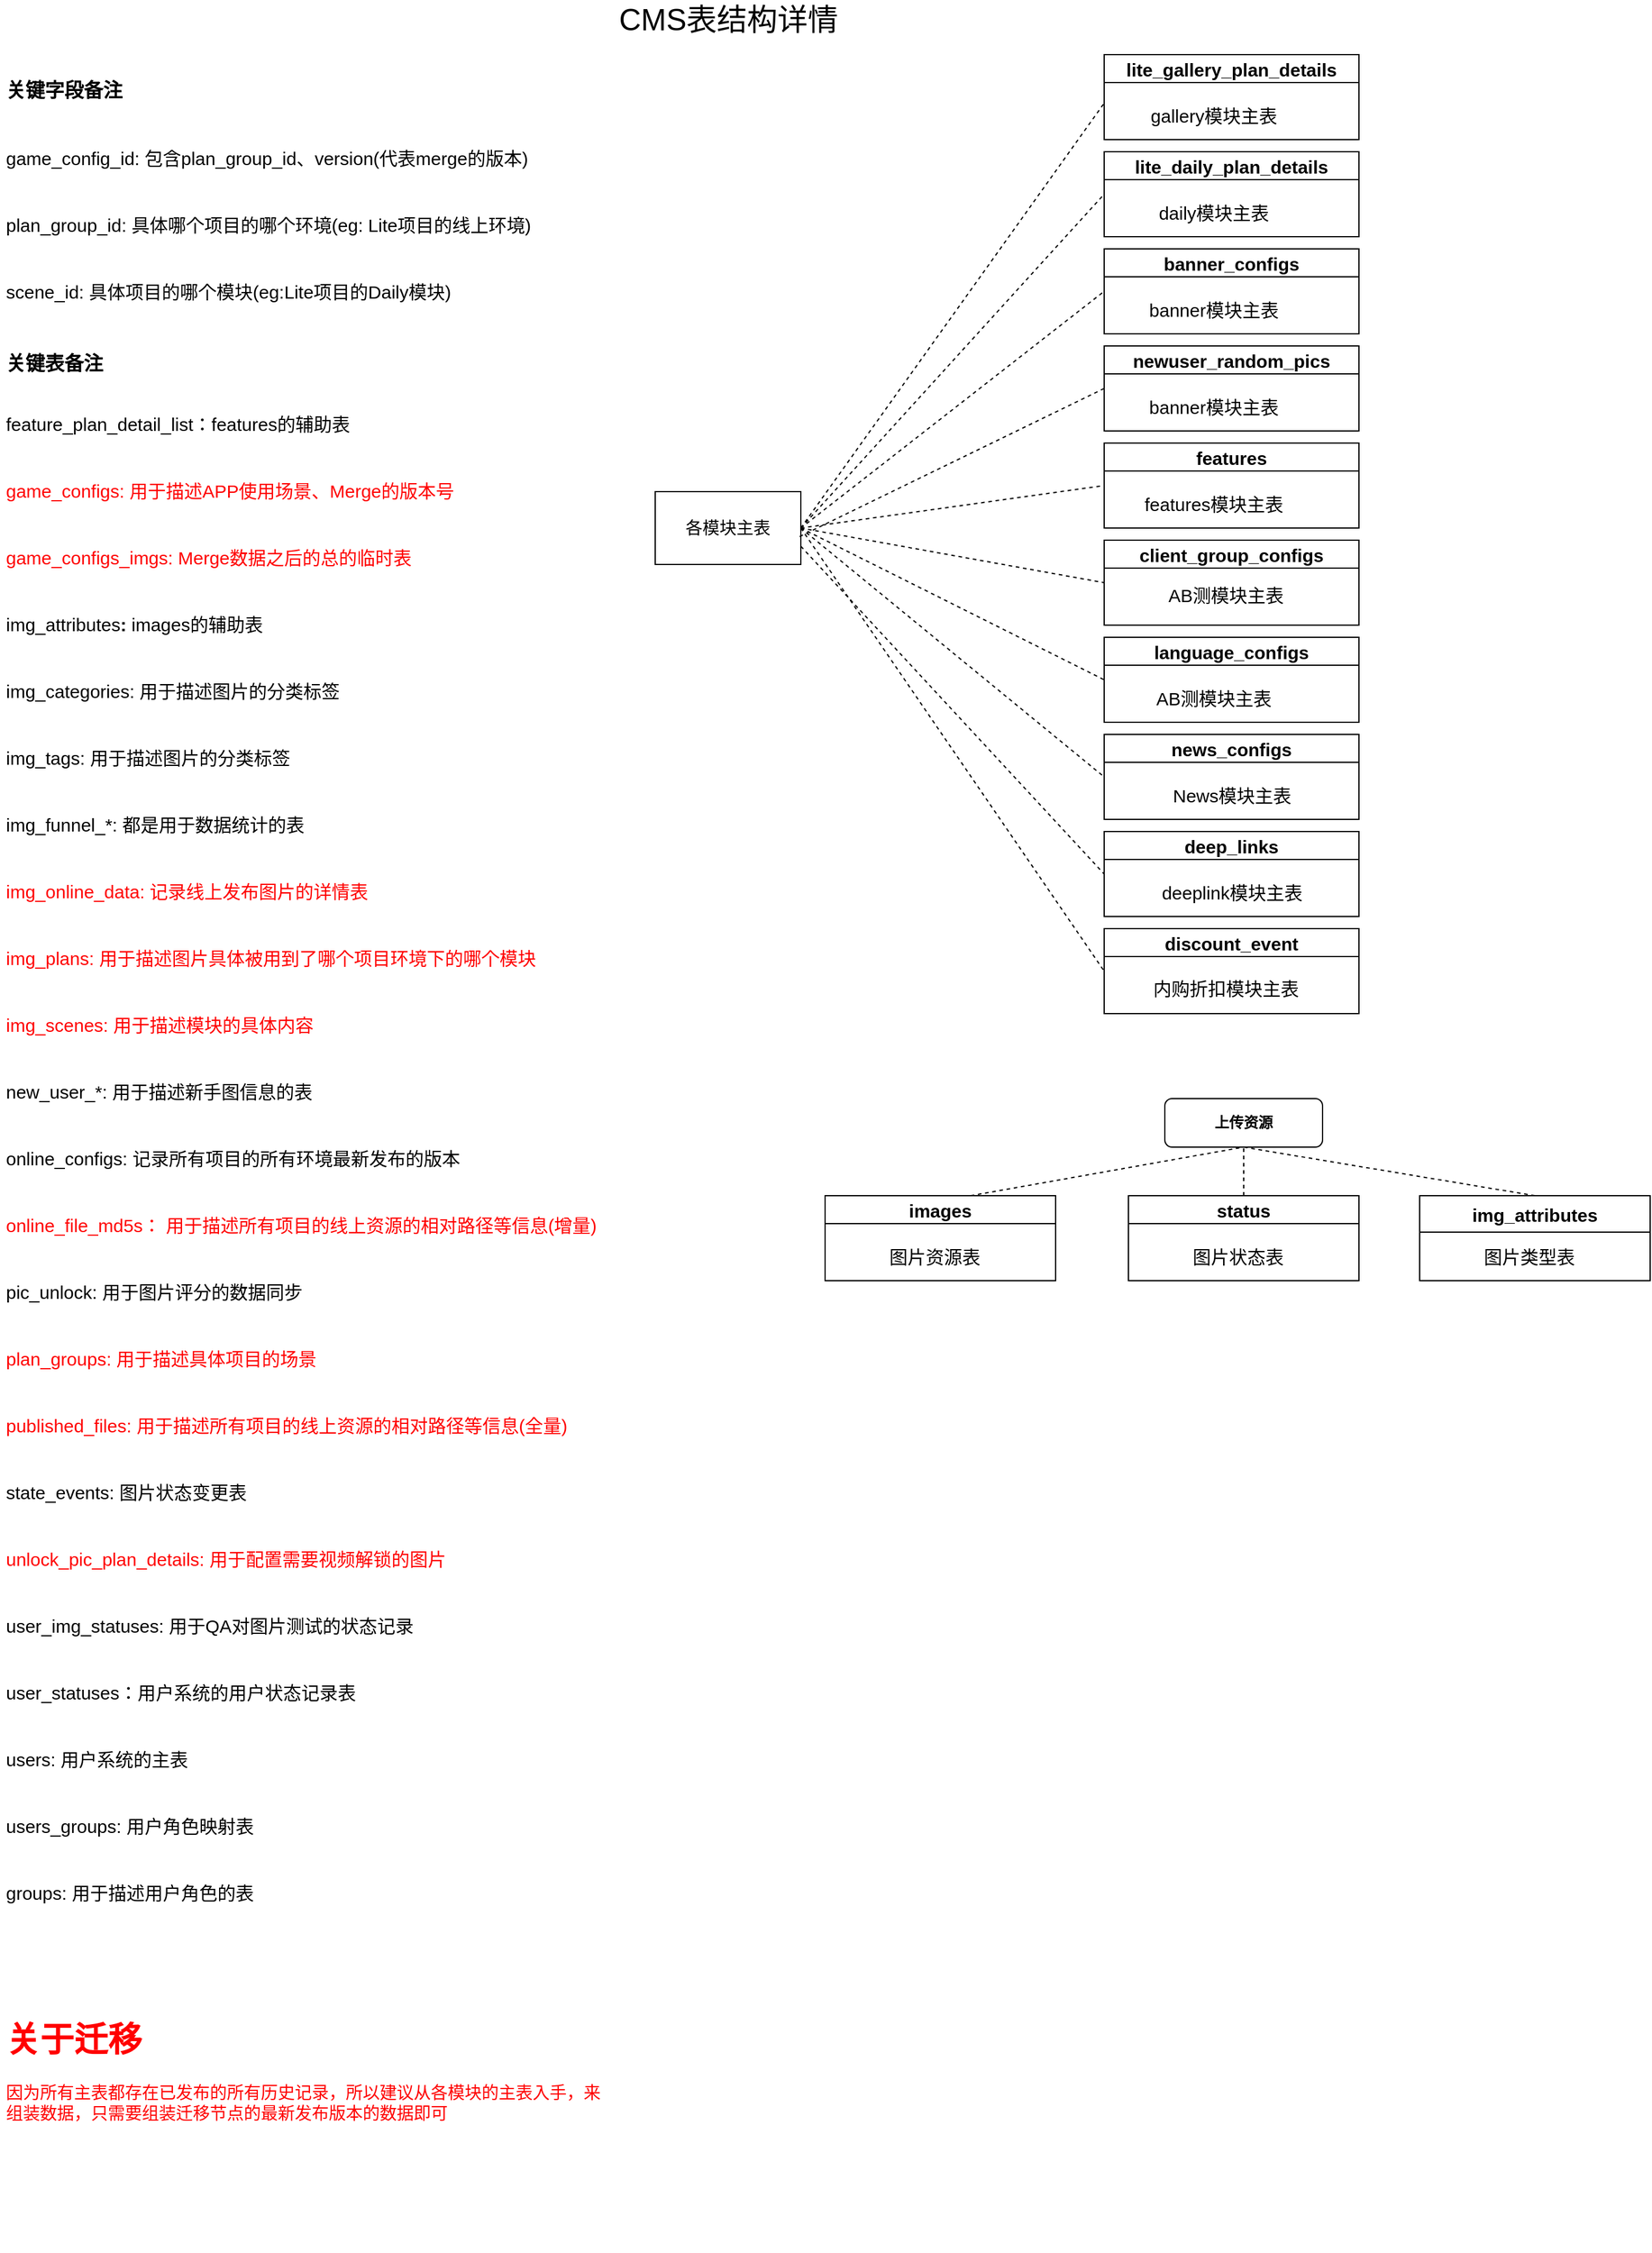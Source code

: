 <mxfile version="19.0.3" type="github">
  <diagram id="C5RBs43oDa-KdzZeNtuy" name="Page-1">
    <mxGraphModel dx="1426" dy="769" grid="1" gridSize="10" guides="1" tooltips="1" connect="1" arrows="1" fold="1" page="1" pageScale="1" pageWidth="827" pageHeight="1169" math="0" shadow="0">
      <root>
        <mxCell id="WIyWlLk6GJQsqaUBKTNV-0" />
        <mxCell id="WIyWlLk6GJQsqaUBKTNV-1" parent="WIyWlLk6GJQsqaUBKTNV-0" />
        <mxCell id="WIyWlLk6GJQsqaUBKTNV-3" value="&lt;b&gt;上传资源&lt;/b&gt;" style="rounded=1;whiteSpace=wrap;html=1;fontSize=12;glass=0;strokeWidth=1;shadow=0;" parent="WIyWlLk6GJQsqaUBKTNV-1" vertex="1">
          <mxGeometry x="990" y="990" width="130" height="40" as="geometry" />
        </mxCell>
        <mxCell id="anklOojbZPtdQO9B7LjY-0" value="&lt;font style=&quot;font-size: 25px;&quot;&gt;CMS表结构详情&lt;/font&gt;" style="text;html=1;align=center;verticalAlign=middle;resizable=0;points=[];autosize=1;strokeColor=none;fillColor=none;" parent="WIyWlLk6GJQsqaUBKTNV-1" vertex="1">
          <mxGeometry x="530" y="90" width="200" height="20" as="geometry" />
        </mxCell>
        <mxCell id="anklOojbZPtdQO9B7LjY-5" value="&lt;h1 style=&quot;font-size: 28px;&quot;&gt;&lt;font style=&quot;font-size: 16px;&quot;&gt;关键字段备注&lt;/font&gt;&lt;/h1&gt;&lt;p style=&quot;&quot;&gt;&lt;font style=&quot;&quot;&gt;&lt;span style=&quot;font-size: 15px;&quot;&gt;game_config_id: 包含plan_group_id、version(代表merge的版本)&lt;/span&gt;&lt;br&gt;&lt;/font&gt;&lt;/p&gt;&lt;p style=&quot;&quot;&gt;&lt;font style=&quot;font-size: 15px;&quot;&gt;plan_group_id: 具体哪个项目的哪个环境(eg: Lite项目的线上环境)&lt;/font&gt;&lt;/p&gt;&lt;p style=&quot;&quot;&gt;&lt;font style=&quot;&quot;&gt;&lt;span style=&quot;font-size: 15px;&quot;&gt;scene_id: 具体项目的哪个模块(eg:Lite项目的Daily模块)&lt;/span&gt;&lt;br&gt;&lt;/font&gt;&lt;/p&gt;&lt;p style=&quot;&quot;&gt;&lt;font style=&quot;font-size: 15px;&quot;&gt;&lt;br&gt;&lt;/font&gt;&lt;/p&gt;" style="text;html=1;strokeColor=none;fillColor=none;spacing=5;spacingTop=-20;whiteSpace=wrap;overflow=hidden;rounded=0;fontSize=25;" parent="WIyWlLk6GJQsqaUBKTNV-1" vertex="1">
          <mxGeometry x="30" y="130" width="450" height="230" as="geometry" />
        </mxCell>
        <mxCell id="anklOojbZPtdQO9B7LjY-10" value="images" style="swimlane;fontSize=15;" parent="WIyWlLk6GJQsqaUBKTNV-1" vertex="1">
          <mxGeometry x="710" y="1070" width="190" height="70" as="geometry" />
        </mxCell>
        <mxCell id="anklOojbZPtdQO9B7LjY-11" value="图片资源表" style="text;html=1;align=center;verticalAlign=middle;resizable=0;points=[];autosize=1;strokeColor=none;fillColor=none;fontSize=15;" parent="anklOojbZPtdQO9B7LjY-10" vertex="1">
          <mxGeometry x="45" y="40" width="90" height="20" as="geometry" />
        </mxCell>
        <mxCell id="anklOojbZPtdQO9B7LjY-12" value="status" style="swimlane;fontSize=15;" parent="WIyWlLk6GJQsqaUBKTNV-1" vertex="1">
          <mxGeometry x="960" y="1070" width="190" height="70" as="geometry" />
        </mxCell>
        <mxCell id="anklOojbZPtdQO9B7LjY-13" value="图片状态表" style="text;html=1;align=center;verticalAlign=middle;resizable=0;points=[];autosize=1;strokeColor=none;fillColor=none;fontSize=15;" parent="anklOojbZPtdQO9B7LjY-12" vertex="1">
          <mxGeometry x="45" y="40" width="90" height="20" as="geometry" />
        </mxCell>
        <mxCell id="anklOojbZPtdQO9B7LjY-14" value="img_attributes" style="swimlane;fontSize=15;startSize=30;" parent="WIyWlLk6GJQsqaUBKTNV-1" vertex="1">
          <mxGeometry x="1200" y="1070" width="190" height="70" as="geometry" />
        </mxCell>
        <mxCell id="anklOojbZPtdQO9B7LjY-15" value="图片类型表" style="text;html=1;align=center;verticalAlign=middle;resizable=0;points=[];autosize=1;strokeColor=none;fillColor=none;fontSize=15;" parent="anklOojbZPtdQO9B7LjY-14" vertex="1">
          <mxGeometry x="45" y="40" width="90" height="20" as="geometry" />
        </mxCell>
        <mxCell id="anklOojbZPtdQO9B7LjY-16" value="" style="endArrow=none;dashed=1;html=1;rounded=0;fontSize=15;entryX=0.5;entryY=1;entryDx=0;entryDy=0;" parent="WIyWlLk6GJQsqaUBKTNV-1" target="WIyWlLk6GJQsqaUBKTNV-3" edge="1">
          <mxGeometry width="50" height="50" relative="1" as="geometry">
            <mxPoint x="830" y="1070" as="sourcePoint" />
            <mxPoint x="880" y="1020" as="targetPoint" />
          </mxGeometry>
        </mxCell>
        <mxCell id="anklOojbZPtdQO9B7LjY-17" value="" style="endArrow=none;dashed=1;html=1;rounded=0;fontSize=15;entryX=0.5;entryY=1;entryDx=0;entryDy=0;exitX=0.5;exitY=0;exitDx=0;exitDy=0;" parent="WIyWlLk6GJQsqaUBKTNV-1" source="anklOojbZPtdQO9B7LjY-12" target="WIyWlLk6GJQsqaUBKTNV-3" edge="1">
          <mxGeometry width="50" height="50" relative="1" as="geometry">
            <mxPoint x="840" y="1080" as="sourcePoint" />
            <mxPoint x="1045" y="1020" as="targetPoint" />
          </mxGeometry>
        </mxCell>
        <mxCell id="anklOojbZPtdQO9B7LjY-18" value="" style="endArrow=none;dashed=1;html=1;rounded=0;fontSize=15;entryX=0.5;entryY=1;entryDx=0;entryDy=0;exitX=0.5;exitY=0;exitDx=0;exitDy=0;" parent="WIyWlLk6GJQsqaUBKTNV-1" source="anklOojbZPtdQO9B7LjY-14" target="WIyWlLk6GJQsqaUBKTNV-3" edge="1">
          <mxGeometry width="50" height="50" relative="1" as="geometry">
            <mxPoint x="850" y="1090" as="sourcePoint" />
            <mxPoint x="1055" y="1030" as="targetPoint" />
          </mxGeometry>
        </mxCell>
        <mxCell id="anklOojbZPtdQO9B7LjY-20" value="各模块主表" style="rounded=0;whiteSpace=wrap;html=1;fontSize=14;" parent="WIyWlLk6GJQsqaUBKTNV-1" vertex="1">
          <mxGeometry x="570" y="490" width="120" height="60" as="geometry" />
        </mxCell>
        <mxCell id="anklOojbZPtdQO9B7LjY-27" value="" style="endArrow=none;dashed=1;html=1;rounded=0;fontSize=14;exitX=1;exitY=0.5;exitDx=0;exitDy=0;" parent="WIyWlLk6GJQsqaUBKTNV-1" source="anklOojbZPtdQO9B7LjY-20" edge="1">
          <mxGeometry width="50" height="50" relative="1" as="geometry">
            <mxPoint x="890" y="220" as="sourcePoint" />
            <mxPoint x="940" y="170" as="targetPoint" />
          </mxGeometry>
        </mxCell>
        <mxCell id="anklOojbZPtdQO9B7LjY-28" value="" style="endArrow=none;dashed=1;html=1;rounded=0;fontSize=14;entryX=0;entryY=0.5;entryDx=0;entryDy=0;exitX=1;exitY=0.5;exitDx=0;exitDy=0;" parent="WIyWlLk6GJQsqaUBKTNV-1" source="anklOojbZPtdQO9B7LjY-20" target="anklOojbZPtdQO9B7LjY-34" edge="1">
          <mxGeometry width="50" height="50" relative="1" as="geometry">
            <mxPoint x="840" y="310" as="sourcePoint" />
            <mxPoint x="940" y="240" as="targetPoint" />
          </mxGeometry>
        </mxCell>
        <mxCell id="anklOojbZPtdQO9B7LjY-29" value="" style="endArrow=none;dashed=1;html=1;rounded=0;fontSize=14;entryX=0;entryY=0.5;entryDx=0;entryDy=0;exitX=1;exitY=0.5;exitDx=0;exitDy=0;" parent="WIyWlLk6GJQsqaUBKTNV-1" source="anklOojbZPtdQO9B7LjY-20" target="anklOojbZPtdQO9B7LjY-36" edge="1">
          <mxGeometry width="50" height="50" relative="1" as="geometry">
            <mxPoint x="900" y="270" as="sourcePoint" />
            <mxPoint x="940" y="310" as="targetPoint" />
          </mxGeometry>
        </mxCell>
        <mxCell id="anklOojbZPtdQO9B7LjY-30" value="" style="endArrow=none;dashed=1;html=1;rounded=0;fontSize=14;entryX=0;entryY=0.5;entryDx=0;entryDy=0;exitX=0.992;exitY=0.617;exitDx=0;exitDy=0;exitPerimeter=0;" parent="WIyWlLk6GJQsqaUBKTNV-1" source="anklOojbZPtdQO9B7LjY-20" target="anklOojbZPtdQO9B7LjY-41" edge="1">
          <mxGeometry width="50" height="50" relative="1" as="geometry">
            <mxPoint x="840" y="310" as="sourcePoint" />
            <mxPoint x="940" y="380" as="targetPoint" />
          </mxGeometry>
        </mxCell>
        <mxCell id="anklOojbZPtdQO9B7LjY-31" value="" style="endArrow=none;dashed=1;html=1;rounded=0;fontSize=14;entryX=0;entryY=0.5;entryDx=0;entryDy=0;exitX=1;exitY=0.5;exitDx=0;exitDy=0;" parent="WIyWlLk6GJQsqaUBKTNV-1" source="anklOojbZPtdQO9B7LjY-20" target="anklOojbZPtdQO9B7LjY-38" edge="1">
          <mxGeometry width="50" height="50" relative="1" as="geometry">
            <mxPoint x="840" y="310" as="sourcePoint" />
            <mxPoint x="910" y="470" as="targetPoint" />
          </mxGeometry>
        </mxCell>
        <mxCell id="anklOojbZPtdQO9B7LjY-32" value="lite_gallery_plan_details" style="swimlane;fontSize=15;" parent="WIyWlLk6GJQsqaUBKTNV-1" vertex="1">
          <mxGeometry x="940" y="130" width="210" height="70" as="geometry">
            <mxRectangle x="940" y="130" width="210" height="23" as="alternateBounds" />
          </mxGeometry>
        </mxCell>
        <mxCell id="anklOojbZPtdQO9B7LjY-33" value="gallery模块主表" style="text;html=1;align=center;verticalAlign=middle;resizable=0;points=[];autosize=1;strokeColor=none;fillColor=none;fontSize=15;" parent="anklOojbZPtdQO9B7LjY-32" vertex="1">
          <mxGeometry x="30" y="40" width="120" height="20" as="geometry" />
        </mxCell>
        <mxCell id="anklOojbZPtdQO9B7LjY-34" value="lite_daily_plan_details" style="swimlane;fontSize=15;" parent="WIyWlLk6GJQsqaUBKTNV-1" vertex="1">
          <mxGeometry x="940" y="210" width="210" height="70" as="geometry">
            <mxRectangle x="940" y="210" width="190" height="23" as="alternateBounds" />
          </mxGeometry>
        </mxCell>
        <mxCell id="anklOojbZPtdQO9B7LjY-35" value="daily模块主表" style="text;html=1;align=center;verticalAlign=middle;resizable=0;points=[];autosize=1;strokeColor=none;fillColor=none;fontSize=15;" parent="anklOojbZPtdQO9B7LjY-34" vertex="1">
          <mxGeometry x="35" y="40" width="110" height="20" as="geometry" />
        </mxCell>
        <mxCell id="anklOojbZPtdQO9B7LjY-36" value="banner_configs" style="swimlane;fontSize=15;" parent="WIyWlLk6GJQsqaUBKTNV-1" vertex="1">
          <mxGeometry x="940" y="290" width="210" height="70" as="geometry">
            <mxRectangle x="940" y="290" width="140" height="23" as="alternateBounds" />
          </mxGeometry>
        </mxCell>
        <mxCell id="anklOojbZPtdQO9B7LjY-37" value="banner模块主表" style="text;html=1;align=center;verticalAlign=middle;resizable=0;points=[];autosize=1;strokeColor=none;fillColor=none;fontSize=15;" parent="anklOojbZPtdQO9B7LjY-36" vertex="1">
          <mxGeometry x="30" y="40" width="120" height="20" as="geometry" />
        </mxCell>
        <mxCell id="anklOojbZPtdQO9B7LjY-38" value="features" style="swimlane;fontSize=15;" parent="WIyWlLk6GJQsqaUBKTNV-1" vertex="1">
          <mxGeometry x="940" y="450" width="210" height="70" as="geometry" />
        </mxCell>
        <mxCell id="anklOojbZPtdQO9B7LjY-39" value="&lt;span style=&quot;text-align: left;&quot;&gt;features&lt;/span&gt;模块主表" style="text;html=1;align=center;verticalAlign=middle;resizable=0;points=[];autosize=1;strokeColor=none;fillColor=none;fontSize=15;" parent="anklOojbZPtdQO9B7LjY-38" vertex="1">
          <mxGeometry x="25" y="40" width="130" height="20" as="geometry" />
        </mxCell>
        <mxCell id="anklOojbZPtdQO9B7LjY-41" value="newuser_random_pics" style="swimlane;fontSize=15;" parent="WIyWlLk6GJQsqaUBKTNV-1" vertex="1">
          <mxGeometry x="940" y="370" width="210" height="70" as="geometry" />
        </mxCell>
        <mxCell id="anklOojbZPtdQO9B7LjY-42" value="banner模块主表" style="text;html=1;align=center;verticalAlign=middle;resizable=0;points=[];autosize=1;strokeColor=none;fillColor=none;fontSize=15;" parent="anklOojbZPtdQO9B7LjY-41" vertex="1">
          <mxGeometry x="30" y="40" width="120" height="20" as="geometry" />
        </mxCell>
        <mxCell id="anklOojbZPtdQO9B7LjY-44" value="client_group_configs" style="swimlane;fontSize=15;" parent="WIyWlLk6GJQsqaUBKTNV-1" vertex="1">
          <mxGeometry x="940" y="530" width="210" height="70" as="geometry" />
        </mxCell>
        <mxCell id="anklOojbZPtdQO9B7LjY-45" value="&lt;div style=&quot;text-align: left;&quot;&gt;&lt;span style=&quot;background-color: initial;&quot;&gt;AB测模块主表&lt;/span&gt;&lt;/div&gt;" style="text;html=1;align=center;verticalAlign=middle;resizable=0;points=[];autosize=1;strokeColor=none;fillColor=none;fontSize=15;" parent="anklOojbZPtdQO9B7LjY-44" vertex="1">
          <mxGeometry x="45" y="35" width="110" height="20" as="geometry" />
        </mxCell>
        <mxCell id="anklOojbZPtdQO9B7LjY-46" value="" style="endArrow=none;dashed=1;html=1;rounded=0;fontSize=14;entryX=0;entryY=0.5;entryDx=0;entryDy=0;exitX=1;exitY=0.5;exitDx=0;exitDy=0;" parent="WIyWlLk6GJQsqaUBKTNV-1" source="anklOojbZPtdQO9B7LjY-20" target="anklOojbZPtdQO9B7LjY-44" edge="1">
          <mxGeometry width="50" height="50" relative="1" as="geometry">
            <mxPoint x="824.324" y="340" as="sourcePoint" />
            <mxPoint x="950" y="495" as="targetPoint" />
          </mxGeometry>
        </mxCell>
        <mxCell id="anklOojbZPtdQO9B7LjY-47" value="language_configs" style="swimlane;fontSize=15;" parent="WIyWlLk6GJQsqaUBKTNV-1" vertex="1">
          <mxGeometry x="940" y="610" width="210" height="70" as="geometry">
            <mxRectangle x="940" y="610" width="160" height="23" as="alternateBounds" />
          </mxGeometry>
        </mxCell>
        <mxCell id="anklOojbZPtdQO9B7LjY-48" value="&lt;div style=&quot;text-align: left;&quot;&gt;&lt;span style=&quot;background-color: initial;&quot;&gt;AB测模块主表&lt;/span&gt;&lt;/div&gt;" style="text;html=1;align=center;verticalAlign=middle;resizable=0;points=[];autosize=1;strokeColor=none;fillColor=none;fontSize=15;" parent="anklOojbZPtdQO9B7LjY-47" vertex="1">
          <mxGeometry x="35" y="40" width="110" height="20" as="geometry" />
        </mxCell>
        <mxCell id="anklOojbZPtdQO9B7LjY-49" value="" style="endArrow=none;dashed=1;html=1;rounded=0;fontSize=14;entryX=0;entryY=0.5;entryDx=0;entryDy=0;exitX=1;exitY=0.5;exitDx=0;exitDy=0;" parent="WIyWlLk6GJQsqaUBKTNV-1" source="anklOojbZPtdQO9B7LjY-20" target="anklOojbZPtdQO9B7LjY-47" edge="1">
          <mxGeometry width="50" height="50" relative="1" as="geometry">
            <mxPoint x="800" y="340" as="sourcePoint" />
            <mxPoint x="950" y="575" as="targetPoint" />
          </mxGeometry>
        </mxCell>
        <mxCell id="anklOojbZPtdQO9B7LjY-50" value="news_configs" style="swimlane;fontSize=15;" parent="WIyWlLk6GJQsqaUBKTNV-1" vertex="1">
          <mxGeometry x="940" y="690" width="210" height="70" as="geometry" />
        </mxCell>
        <mxCell id="anklOojbZPtdQO9B7LjY-51" value="&lt;div style=&quot;text-align: left;&quot;&gt;&lt;span style=&quot;background-color: initial;&quot;&gt;News模块主表&lt;/span&gt;&lt;/div&gt;" style="text;html=1;align=center;verticalAlign=middle;resizable=0;points=[];autosize=1;strokeColor=none;fillColor=none;fontSize=15;" parent="anklOojbZPtdQO9B7LjY-50" vertex="1">
          <mxGeometry x="50" y="40" width="110" height="20" as="geometry" />
        </mxCell>
        <mxCell id="anklOojbZPtdQO9B7LjY-52" value="" style="endArrow=none;dashed=1;html=1;rounded=0;fontSize=14;entryX=0;entryY=0.5;entryDx=0;entryDy=0;exitX=1;exitY=0.5;exitDx=0;exitDy=0;" parent="WIyWlLk6GJQsqaUBKTNV-1" source="anklOojbZPtdQO9B7LjY-20" target="anklOojbZPtdQO9B7LjY-50" edge="1">
          <mxGeometry width="50" height="50" relative="1" as="geometry">
            <mxPoint x="800" y="340" as="sourcePoint" />
            <mxPoint x="950" y="655" as="targetPoint" />
          </mxGeometry>
        </mxCell>
        <mxCell id="anklOojbZPtdQO9B7LjY-53" value="deep_links" style="swimlane;fontSize=15;" parent="WIyWlLk6GJQsqaUBKTNV-1" vertex="1">
          <mxGeometry x="940" y="770" width="210" height="70" as="geometry" />
        </mxCell>
        <mxCell id="anklOojbZPtdQO9B7LjY-54" value="&lt;div style=&quot;text-align: left;&quot;&gt;&lt;span style=&quot;background-color: initial;&quot;&gt;deeplink模块主表&lt;/span&gt;&lt;/div&gt;" style="text;html=1;align=center;verticalAlign=middle;resizable=0;points=[];autosize=1;strokeColor=none;fillColor=none;fontSize=15;" parent="anklOojbZPtdQO9B7LjY-53" vertex="1">
          <mxGeometry x="40" y="40" width="130" height="20" as="geometry" />
        </mxCell>
        <mxCell id="anklOojbZPtdQO9B7LjY-55" value="" style="endArrow=none;dashed=1;html=1;rounded=0;fontSize=14;entryX=0;entryY=0.5;entryDx=0;entryDy=0;exitX=1;exitY=0.75;exitDx=0;exitDy=0;" parent="WIyWlLk6GJQsqaUBKTNV-1" target="anklOojbZPtdQO9B7LjY-53" edge="1" source="anklOojbZPtdQO9B7LjY-20">
          <mxGeometry width="50" height="50" relative="1" as="geometry">
            <mxPoint x="790" y="330" as="sourcePoint" />
            <mxPoint x="940" y="710" as="targetPoint" />
          </mxGeometry>
        </mxCell>
        <mxCell id="anklOojbZPtdQO9B7LjY-56" value="discount_event" style="swimlane;fontSize=15;" parent="WIyWlLk6GJQsqaUBKTNV-1" vertex="1">
          <mxGeometry x="940" y="850" width="210" height="70" as="geometry" />
        </mxCell>
        <mxCell id="anklOojbZPtdQO9B7LjY-57" value="&lt;div style=&quot;text-align: left;&quot;&gt;&lt;br&gt;&lt;/div&gt;&lt;div style=&quot;text-align: left;&quot;&gt;&lt;span style=&quot;background-color: initial;&quot;&gt;内购折扣模块主表&lt;/span&gt;&lt;/div&gt;" style="text;html=1;align=center;verticalAlign=middle;resizable=0;points=[];autosize=1;strokeColor=none;fillColor=none;fontSize=15;" parent="anklOojbZPtdQO9B7LjY-56" vertex="1">
          <mxGeometry x="30" y="20" width="140" height="40" as="geometry" />
        </mxCell>
        <mxCell id="anklOojbZPtdQO9B7LjY-58" value="" style="endArrow=none;dashed=1;html=1;rounded=0;fontSize=14;entryX=0;entryY=0.5;entryDx=0;entryDy=0;exitX=1;exitY=0.5;exitDx=0;exitDy=0;" parent="WIyWlLk6GJQsqaUBKTNV-1" source="anklOojbZPtdQO9B7LjY-20" target="anklOojbZPtdQO9B7LjY-56" edge="1">
          <mxGeometry width="50" height="50" relative="1" as="geometry">
            <mxPoint x="800" y="340" as="sourcePoint" />
            <mxPoint x="950" y="815" as="targetPoint" />
          </mxGeometry>
        </mxCell>
        <mxCell id="anklOojbZPtdQO9B7LjY-59" value="&lt;h1 style=&quot;font-size: 28px;&quot;&gt;&lt;font style=&quot;font-size: 16px;&quot;&gt;关键表备注&lt;/font&gt;&lt;/h1&gt;&lt;span style=&quot;font-size: 15px;&quot;&gt;feature_plan_detail_list：features的辅助表&lt;br&gt;&lt;/span&gt;&lt;p style=&quot;&quot;&gt;&lt;font color=&quot;#ff0000&quot; style=&quot;font-size: 15px;&quot;&gt;game_configs: 用于描述APP使用场景、Merge的版本号&lt;/font&gt;&lt;/p&gt;&lt;p style=&quot;&quot;&gt;&lt;font color=&quot;#ff0000&quot; style=&quot;font-size: 15px;&quot;&gt;game_configs_imgs: Merge数据之后的总的临时表&lt;/font&gt;&lt;/p&gt;&lt;p style=&quot;&quot;&gt;&lt;font style=&quot;font-size: 15px;&quot;&gt;&lt;span style=&quot;text-align: center;&quot;&gt;img_attributes&lt;/span&gt;&lt;span style=&quot;font-weight: 700; text-align: center;&quot;&gt;: &lt;/span&gt;&lt;span style=&quot;text-align: center;&quot;&gt;images的辅助表&lt;/span&gt;&lt;br&gt;&lt;/font&gt;&lt;/p&gt;&lt;p style=&quot;&quot;&gt;&lt;font style=&quot;&quot;&gt;&lt;span style=&quot;text-align: center;&quot;&gt;&lt;span style=&quot;font-size: 15px;&quot;&gt;img_categories: 用于描述图片的分类标签&lt;/span&gt;&lt;br&gt;&lt;/span&gt;&lt;/font&gt;&lt;/p&gt;&lt;p style=&quot;&quot;&gt;&lt;font style=&quot;&quot;&gt;&lt;span style=&quot;font-size: 15px; text-align: center;&quot;&gt;img_tags: 用于描述图片的分类标签&lt;/span&gt;&lt;span style=&quot;text-align: center;&quot;&gt;&lt;span style=&quot;font-size: 15px;&quot;&gt;&lt;br&gt;&lt;/span&gt;&lt;/span&gt;&lt;/font&gt;&lt;/p&gt;&lt;p style=&quot;&quot;&gt;&lt;font style=&quot;font-size: 15px;&quot;&gt;img_funnel_*: 都是用于数据统计的表&lt;/font&gt;&lt;/p&gt;&lt;p style=&quot;&quot;&gt;&lt;font style=&quot;&quot;&gt;&lt;span style=&quot;font-size: 15px;&quot;&gt;&lt;font color=&quot;#ff0000&quot;&gt;img_online_data: 记录线上发布图片的详情表&lt;/font&gt;&lt;/span&gt;&lt;br&gt;&lt;/font&gt;&lt;/p&gt;&lt;p style=&quot;&quot;&gt;&lt;font style=&quot;&quot;&gt;&lt;span style=&quot;font-size: 15px;&quot;&gt;&lt;font color=&quot;#ff0000&quot;&gt;img_plans: 用于描述图片具体被用到了哪个项目环境下的哪个模块&lt;/font&gt;&lt;/span&gt;&lt;br&gt;&lt;/font&gt;&lt;/p&gt;&lt;p style=&quot;&quot;&gt;&lt;font color=&quot;#ff0000&quot; style=&quot;&quot;&gt;&lt;span style=&quot;font-size: 15px;&quot;&gt;img_scenes: 用于描述模块的具体内容&lt;/span&gt;&lt;br&gt;&lt;/font&gt;&lt;/p&gt;&lt;p style=&quot;&quot;&gt;&lt;font style=&quot;&quot;&gt;&lt;span style=&quot;font-size: 15px;&quot;&gt;new_user_*: 用于描述新手图信息的表&lt;/span&gt;&lt;/font&gt;&lt;/p&gt;&lt;p style=&quot;&quot;&gt;&lt;font style=&quot;&quot;&gt;&lt;span style=&quot;font-size: 15px;&quot;&gt;online_configs: 记录所有项目的所有环境最新发布的版本&lt;/span&gt;&lt;br&gt;&lt;/font&gt;&lt;/p&gt;&lt;p style=&quot;&quot;&gt;&lt;font style=&quot;&quot;&gt;&lt;span style=&quot;font-size: 15px;&quot;&gt;&lt;font color=&quot;#ff0000&quot;&gt;online_file_md5s： 用于描述所有项目的线上资源的相对路径等信息(增量)&lt;/font&gt;&lt;/span&gt;&lt;br&gt;&lt;/font&gt;&lt;/p&gt;&lt;p style=&quot;&quot;&gt;&lt;font style=&quot;&quot;&gt;&lt;span style=&quot;font-size: 15px;&quot;&gt;pic_unlock: 用于图片评分的数据同步&lt;/span&gt;&lt;br&gt;&lt;/font&gt;&lt;/p&gt;&lt;p style=&quot;&quot;&gt;&lt;font style=&quot;&quot;&gt;&lt;span style=&quot;font-size: 15px;&quot;&gt;&lt;font color=&quot;#ff0000&quot;&gt;plan_groups: 用于描述具体项目的场景&lt;/font&gt;&lt;/span&gt;&lt;br&gt;&lt;/font&gt;&lt;/p&gt;&lt;p style=&quot;&quot;&gt;&lt;font style=&quot;&quot;&gt;&lt;span style=&quot;font-size: 15px;&quot;&gt;&lt;font color=&quot;#ff0000&quot;&gt;published_files: 用于描述所有项目的线上资源的相对路径等信息(全量)&lt;/font&gt;&lt;/span&gt;&lt;br&gt;&lt;/font&gt;&lt;/p&gt;&lt;p style=&quot;&quot;&gt;&lt;font style=&quot;&quot;&gt;&lt;span style=&quot;font-size: 15px;&quot;&gt;state_events: 图片状态变更表&lt;/span&gt;&lt;br&gt;&lt;/font&gt;&lt;/p&gt;&lt;p style=&quot;&quot;&gt;&lt;font style=&quot;&quot;&gt;&lt;span style=&quot;font-size: 15px;&quot;&gt;&lt;font color=&quot;#ff0000&quot;&gt;unlock_pic_plan_details: 用于配置需要视频解锁的图片&lt;/font&gt;&lt;/span&gt;&lt;br&gt;&lt;/font&gt;&lt;/p&gt;&lt;p style=&quot;&quot;&gt;&lt;font style=&quot;&quot;&gt;&lt;span style=&quot;font-size: 15px;&quot;&gt;user_img_statuses: 用于QA对图片测试的状态记录&lt;/span&gt;&lt;br&gt;&lt;/font&gt;&lt;/p&gt;&lt;p style=&quot;&quot;&gt;&lt;font style=&quot;&quot;&gt;&lt;span style=&quot;font-size: 15px;&quot;&gt;user_statuses：用户系统的用户状态记录表&lt;/span&gt;&lt;br&gt;&lt;/font&gt;&lt;/p&gt;&lt;p style=&quot;&quot;&gt;&lt;font style=&quot;&quot;&gt;&lt;span style=&quot;font-size: 15px;&quot;&gt;users: 用户系统的主表&lt;/span&gt;&lt;br&gt;&lt;/font&gt;&lt;/p&gt;&lt;p style=&quot;&quot;&gt;&lt;font style=&quot;&quot;&gt;&lt;span style=&quot;font-size: 15px;&quot;&gt;users_groups: 用户角色映射表&lt;/span&gt;&lt;br&gt;&lt;/font&gt;&lt;/p&gt;&lt;p style=&quot;&quot;&gt;&lt;font style=&quot;&quot;&gt;&lt;span style=&quot;font-size: 15px;&quot;&gt;groups: 用于描述用户角色的表&lt;/span&gt;&lt;span style=&quot;font-size: 15px;&quot;&gt;&lt;br&gt;&lt;/span&gt;&lt;/font&gt;&lt;/p&gt;" style="text;html=1;strokeColor=none;fillColor=none;spacing=5;spacingTop=-20;whiteSpace=wrap;overflow=hidden;rounded=0;fontSize=25;" parent="WIyWlLk6GJQsqaUBKTNV-1" vertex="1">
          <mxGeometry x="30" y="355" width="570" height="1335" as="geometry" />
        </mxCell>
        <mxCell id="anklOojbZPtdQO9B7LjY-60" value="&lt;h1&gt;关于迁移&lt;/h1&gt;&lt;p&gt;因为所有主表都存在已发布的所有历史记录，所以建议从各模块的主表入手，来组装数据，只需要组装迁移节点的最新发布版本的数据即可&lt;/p&gt;" style="text;html=1;strokeColor=none;fillColor=none;spacing=5;spacingTop=-20;whiteSpace=wrap;overflow=hidden;rounded=0;fontSize=14;fontColor=#FF0000;" parent="WIyWlLk6GJQsqaUBKTNV-1" vertex="1">
          <mxGeometry x="30" y="1740" width="500" height="200" as="geometry" />
        </mxCell>
      </root>
    </mxGraphModel>
  </diagram>
</mxfile>
